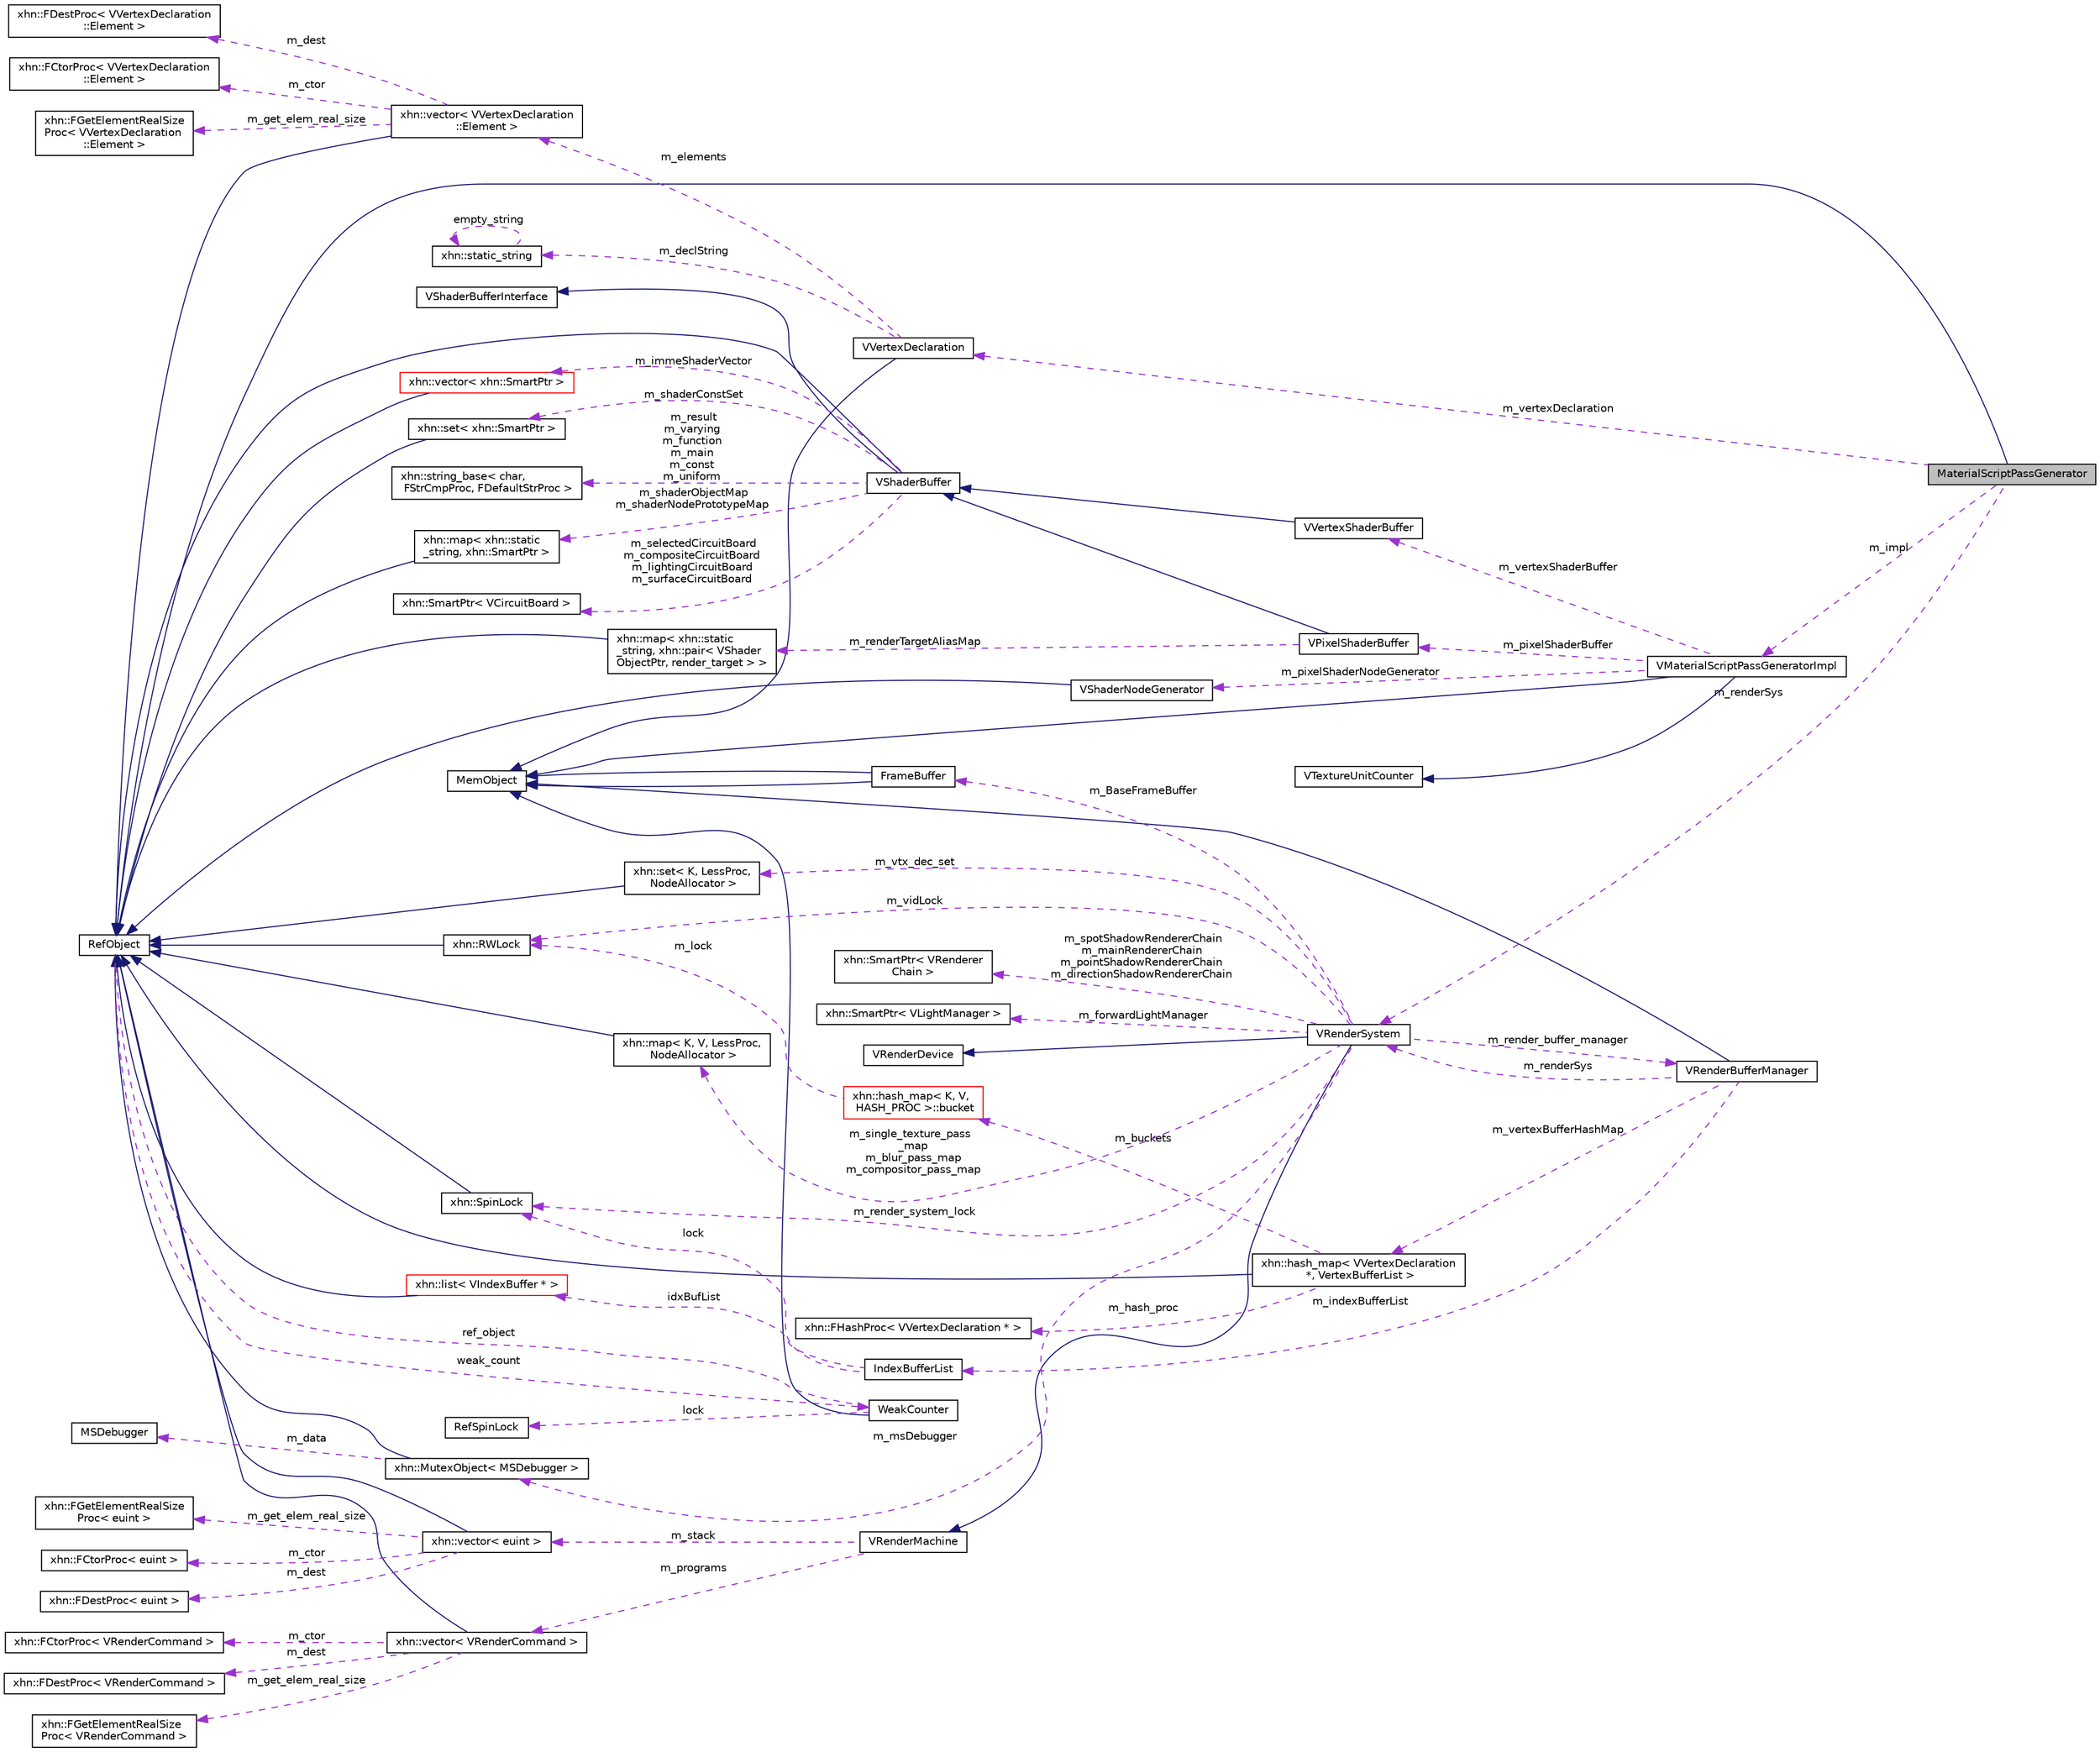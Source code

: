 digraph "MaterialScriptPassGenerator"
{
  edge [fontname="Helvetica",fontsize="10",labelfontname="Helvetica",labelfontsize="10"];
  node [fontname="Helvetica",fontsize="10",shape=record];
  rankdir="LR";
  Node1 [label="MaterialScriptPassGenerator",height=0.2,width=0.4,color="black", fillcolor="grey75", style="filled", fontcolor="black"];
  Node2 -> Node1 [dir="back",color="midnightblue",fontsize="10",style="solid",fontname="Helvetica"];
  Node2 [label="RefObject",height=0.2,width=0.4,color="black", fillcolor="white", style="filled",URL="$class_ref_object.html"];
  Node3 -> Node2 [dir="back",color="darkorchid3",fontsize="10",style="dashed",label=" weak_count" ,fontname="Helvetica"];
  Node3 [label="WeakCounter",height=0.2,width=0.4,color="black", fillcolor="white", style="filled",URL="$class_weak_counter.html",tooltip="WeakCounter. "];
  Node4 -> Node3 [dir="back",color="midnightblue",fontsize="10",style="solid",fontname="Helvetica"];
  Node4 [label="MemObject",height=0.2,width=0.4,color="black", fillcolor="white", style="filled",URL="$class_mem_object.html"];
  Node5 -> Node3 [dir="back",color="darkorchid3",fontsize="10",style="dashed",label=" lock" ,fontname="Helvetica"];
  Node5 [label="RefSpinLock",height=0.2,width=0.4,color="black", fillcolor="white", style="filled",URL="$class_ref_spin_lock.html"];
  Node2 -> Node3 [dir="back",color="darkorchid3",fontsize="10",style="dashed",label=" ref_object" ,fontname="Helvetica"];
  Node6 -> Node1 [dir="back",color="darkorchid3",fontsize="10",style="dashed",label=" m_renderSys" ,fontname="Helvetica"];
  Node6 [label="VRenderSystem",height=0.2,width=0.4,color="black", fillcolor="white", style="filled",URL="$class_v_render_system.html",tooltip="VRenderSystem 渲染系统 "];
  Node7 -> Node6 [dir="back",color="midnightblue",fontsize="10",style="solid",fontname="Helvetica"];
  Node7 [label="VRenderMachine",height=0.2,width=0.4,color="black", fillcolor="white", style="filled",URL="$class_v_render_machine.html"];
  Node8 -> Node7 [dir="back",color="darkorchid3",fontsize="10",style="dashed",label=" m_programs" ,fontname="Helvetica"];
  Node8 [label="xhn::vector\< VRenderCommand \>",height=0.2,width=0.4,color="black", fillcolor="white", style="filled",URL="$classxhn_1_1vector.html"];
  Node2 -> Node8 [dir="back",color="midnightblue",fontsize="10",style="solid",fontname="Helvetica"];
  Node9 -> Node8 [dir="back",color="darkorchid3",fontsize="10",style="dashed",label=" m_ctor" ,fontname="Helvetica"];
  Node9 [label="xhn::FCtorProc\< VRenderCommand \>",height=0.2,width=0.4,color="black", fillcolor="white", style="filled",URL="$structxhn_1_1_f_ctor_proc.html"];
  Node10 -> Node8 [dir="back",color="darkorchid3",fontsize="10",style="dashed",label=" m_dest" ,fontname="Helvetica"];
  Node10 [label="xhn::FDestProc\< VRenderCommand \>",height=0.2,width=0.4,color="black", fillcolor="white", style="filled",URL="$structxhn_1_1_f_dest_proc.html"];
  Node11 -> Node8 [dir="back",color="darkorchid3",fontsize="10",style="dashed",label=" m_get_elem_real_size" ,fontname="Helvetica"];
  Node11 [label="xhn::FGetElementRealSize\lProc\< VRenderCommand \>",height=0.2,width=0.4,color="black", fillcolor="white", style="filled",URL="$structxhn_1_1_f_get_element_real_size_proc.html"];
  Node12 -> Node7 [dir="back",color="darkorchid3",fontsize="10",style="dashed",label=" m_stack" ,fontname="Helvetica"];
  Node12 [label="xhn::vector\< euint \>",height=0.2,width=0.4,color="black", fillcolor="white", style="filled",URL="$classxhn_1_1vector.html"];
  Node2 -> Node12 [dir="back",color="midnightblue",fontsize="10",style="solid",fontname="Helvetica"];
  Node13 -> Node12 [dir="back",color="darkorchid3",fontsize="10",style="dashed",label=" m_get_elem_real_size" ,fontname="Helvetica"];
  Node13 [label="xhn::FGetElementRealSize\lProc\< euint \>",height=0.2,width=0.4,color="black", fillcolor="white", style="filled",URL="$structxhn_1_1_f_get_element_real_size_proc.html"];
  Node14 -> Node12 [dir="back",color="darkorchid3",fontsize="10",style="dashed",label=" m_ctor" ,fontname="Helvetica"];
  Node14 [label="xhn::FCtorProc\< euint \>",height=0.2,width=0.4,color="black", fillcolor="white", style="filled",URL="$structxhn_1_1_f_ctor_proc.html"];
  Node15 -> Node12 [dir="back",color="darkorchid3",fontsize="10",style="dashed",label=" m_dest" ,fontname="Helvetica"];
  Node15 [label="xhn::FDestProc\< euint \>",height=0.2,width=0.4,color="black", fillcolor="white", style="filled",URL="$structxhn_1_1_f_dest_proc.html"];
  Node16 -> Node6 [dir="back",color="midnightblue",fontsize="10",style="solid",fontname="Helvetica"];
  Node16 [label="VRenderDevice",height=0.2,width=0.4,color="black", fillcolor="white", style="filled",URL="$class_v_render_device.html"];
  Node17 -> Node6 [dir="back",color="darkorchid3",fontsize="10",style="dashed",label=" m_vidLock" ,fontname="Helvetica"];
  Node17 [label="xhn::RWLock",height=0.2,width=0.4,color="black", fillcolor="white", style="filled",URL="$classxhn_1_1_r_w_lock.html",tooltip="RWLock. "];
  Node2 -> Node17 [dir="back",color="midnightblue",fontsize="10",style="solid",fontname="Helvetica"];
  Node18 -> Node6 [dir="back",color="darkorchid3",fontsize="10",style="dashed",label=" m_render_buffer_manager" ,fontname="Helvetica"];
  Node18 [label="VRenderBufferManager",height=0.2,width=0.4,color="black", fillcolor="white", style="filled",URL="$class_v_render_buffer_manager.html",tooltip="VRenderBufferManager 渲染缓冲管理器 "];
  Node4 -> Node18 [dir="back",color="midnightblue",fontsize="10",style="solid",fontname="Helvetica"];
  Node19 -> Node18 [dir="back",color="darkorchid3",fontsize="10",style="dashed",label=" m_vertexBufferHashMap" ,fontname="Helvetica"];
  Node19 [label="xhn::hash_map\< VVertexDeclaration\l *, VertexBufferList \>",height=0.2,width=0.4,color="black", fillcolor="white", style="filled",URL="$classxhn_1_1hash__map.html"];
  Node2 -> Node19 [dir="back",color="midnightblue",fontsize="10",style="solid",fontname="Helvetica"];
  Node20 -> Node19 [dir="back",color="darkorchid3",fontsize="10",style="dashed",label=" m_hash_proc" ,fontname="Helvetica"];
  Node20 [label="xhn::FHashProc\< VVertexDeclaration * \>",height=0.2,width=0.4,color="black", fillcolor="white", style="filled",URL="$structxhn_1_1_f_hash_proc.html"];
  Node21 -> Node19 [dir="back",color="darkorchid3",fontsize="10",style="dashed",label=" m_buckets" ,fontname="Helvetica"];
  Node21 [label="xhn::hash_map\< K, V,\l HASH_PROC \>::bucket",height=0.2,width=0.4,color="red", fillcolor="white", style="filled",URL="$classxhn_1_1hash__map_1_1bucket.html"];
  Node17 -> Node21 [dir="back",color="darkorchid3",fontsize="10",style="dashed",label=" m_lock" ,fontname="Helvetica"];
  Node6 -> Node18 [dir="back",color="darkorchid3",fontsize="10",style="dashed",label=" m_renderSys" ,fontname="Helvetica"];
  Node22 -> Node18 [dir="back",color="darkorchid3",fontsize="10",style="dashed",label=" m_indexBufferList" ,fontname="Helvetica"];
  Node22 [label="IndexBufferList",height=0.2,width=0.4,color="black", fillcolor="white", style="filled",URL="$struct_index_buffer_list.html"];
  Node23 -> Node22 [dir="back",color="darkorchid3",fontsize="10",style="dashed",label=" lock" ,fontname="Helvetica"];
  Node23 [label="xhn::SpinLock",height=0.2,width=0.4,color="black", fillcolor="white", style="filled",URL="$classxhn_1_1_spin_lock.html",tooltip="SpinLock. "];
  Node2 -> Node23 [dir="back",color="midnightblue",fontsize="10",style="solid",fontname="Helvetica"];
  Node24 -> Node22 [dir="back",color="darkorchid3",fontsize="10",style="dashed",label=" idxBufList" ,fontname="Helvetica"];
  Node24 [label="xhn::list\< VIndexBuffer * \>",height=0.2,width=0.4,color="red", fillcolor="white", style="filled",URL="$classxhn_1_1list.html"];
  Node2 -> Node24 [dir="back",color="midnightblue",fontsize="10",style="solid",fontname="Helvetica"];
  Node25 -> Node6 [dir="back",color="darkorchid3",fontsize="10",style="dashed",label=" m_BaseFrameBuffer" ,fontname="Helvetica"];
  Node25 [label="FrameBuffer",height=0.2,width=0.4,color="black", fillcolor="white", style="filled",URL="$class_frame_buffer.html",tooltip="FrameBuffer 帧缓冲 "];
  Node4 -> Node25 [dir="back",color="midnightblue",fontsize="10",style="solid",fontname="Helvetica"];
  Node4 -> Node25 [dir="back",color="midnightblue",fontsize="10",style="solid",fontname="Helvetica"];
  Node26 -> Node6 [dir="back",color="darkorchid3",fontsize="10",style="dashed",label=" m_msDebugger" ,fontname="Helvetica"];
  Node26 [label="xhn::MutexObject\< MSDebugger \>",height=0.2,width=0.4,color="black", fillcolor="white", style="filled",URL="$classxhn_1_1_mutex_object.html"];
  Node2 -> Node26 [dir="back",color="midnightblue",fontsize="10",style="solid",fontname="Helvetica"];
  Node27 -> Node26 [dir="back",color="darkorchid3",fontsize="10",style="dashed",label=" m_data" ,fontname="Helvetica"];
  Node27 [label="MSDebugger",height=0.2,width=0.4,color="black", fillcolor="white", style="filled",URL="$class_m_s_debugger.html"];
  Node28 -> Node6 [dir="back",color="darkorchid3",fontsize="10",style="dashed",label=" m_single_texture_pass\l_map\nm_blur_pass_map\nm_compositor_pass_map" ,fontname="Helvetica"];
  Node28 [label="xhn::map\< K, V, LessProc,\l NodeAllocator \>",height=0.2,width=0.4,color="black", fillcolor="white", style="filled",URL="$classxhn_1_1map.html"];
  Node2 -> Node28 [dir="back",color="midnightblue",fontsize="10",style="solid",fontname="Helvetica"];
  Node29 -> Node6 [dir="back",color="darkorchid3",fontsize="10",style="dashed",label=" m_vtx_dec_set" ,fontname="Helvetica"];
  Node29 [label="xhn::set\< K, LessProc,\l NodeAllocator \>",height=0.2,width=0.4,color="black", fillcolor="white", style="filled",URL="$classxhn_1_1set.html"];
  Node2 -> Node29 [dir="back",color="midnightblue",fontsize="10",style="solid",fontname="Helvetica"];
  Node23 -> Node6 [dir="back",color="darkorchid3",fontsize="10",style="dashed",label=" m_render_system_lock" ,fontname="Helvetica"];
  Node30 -> Node6 [dir="back",color="darkorchid3",fontsize="10",style="dashed",label=" m_spotShadowRendererChain\nm_mainRendererChain\nm_pointShadowRendererChain\nm_directionShadowRendererChain" ,fontname="Helvetica"];
  Node30 [label="xhn::SmartPtr\< VRenderer\lChain \>",height=0.2,width=0.4,color="black", fillcolor="white", style="filled",URL="$classxhn_1_1_smart_ptr.html"];
  Node31 -> Node6 [dir="back",color="darkorchid3",fontsize="10",style="dashed",label=" m_forwardLightManager" ,fontname="Helvetica"];
  Node31 [label="xhn::SmartPtr\< VLightManager \>",height=0.2,width=0.4,color="black", fillcolor="white", style="filled",URL="$classxhn_1_1_smart_ptr.html"];
  Node32 -> Node1 [dir="back",color="darkorchid3",fontsize="10",style="dashed",label=" m_vertexDeclaration" ,fontname="Helvetica"];
  Node32 [label="VVertexDeclaration",height=0.2,width=0.4,color="black", fillcolor="white", style="filled",URL="$class_v_vertex_declaration.html"];
  Node4 -> Node32 [dir="back",color="midnightblue",fontsize="10",style="solid",fontname="Helvetica"];
  Node33 -> Node32 [dir="back",color="darkorchid3",fontsize="10",style="dashed",label=" m_elements" ,fontname="Helvetica"];
  Node33 [label="xhn::vector\< VVertexDeclaration\l::Element \>",height=0.2,width=0.4,color="black", fillcolor="white", style="filled",URL="$classxhn_1_1vector.html"];
  Node2 -> Node33 [dir="back",color="midnightblue",fontsize="10",style="solid",fontname="Helvetica"];
  Node34 -> Node33 [dir="back",color="darkorchid3",fontsize="10",style="dashed",label=" m_dest" ,fontname="Helvetica"];
  Node34 [label="xhn::FDestProc\< VVertexDeclaration\l::Element \>",height=0.2,width=0.4,color="black", fillcolor="white", style="filled",URL="$structxhn_1_1_f_dest_proc.html"];
  Node35 -> Node33 [dir="back",color="darkorchid3",fontsize="10",style="dashed",label=" m_ctor" ,fontname="Helvetica"];
  Node35 [label="xhn::FCtorProc\< VVertexDeclaration\l::Element \>",height=0.2,width=0.4,color="black", fillcolor="white", style="filled",URL="$structxhn_1_1_f_ctor_proc.html"];
  Node36 -> Node33 [dir="back",color="darkorchid3",fontsize="10",style="dashed",label=" m_get_elem_real_size" ,fontname="Helvetica"];
  Node36 [label="xhn::FGetElementRealSize\lProc\< VVertexDeclaration\l::Element \>",height=0.2,width=0.4,color="black", fillcolor="white", style="filled",URL="$structxhn_1_1_f_get_element_real_size_proc.html"];
  Node37 -> Node32 [dir="back",color="darkorchid3",fontsize="10",style="dashed",label=" m_declString" ,fontname="Helvetica"];
  Node37 [label="xhn::static_string",height=0.2,width=0.4,color="black", fillcolor="white", style="filled",URL="$classxhn_1_1static__string.html"];
  Node37 -> Node37 [dir="back",color="darkorchid3",fontsize="10",style="dashed",label=" empty_string" ,fontname="Helvetica"];
  Node38 -> Node1 [dir="back",color="darkorchid3",fontsize="10",style="dashed",label=" m_impl" ,fontname="Helvetica"];
  Node38 [label="VMaterialScriptPassGeneratorImpl",height=0.2,width=0.4,color="black", fillcolor="white", style="filled",URL="$class_v_material_script_pass_generator_impl.html"];
  Node4 -> Node38 [dir="back",color="midnightblue",fontsize="10",style="solid",fontname="Helvetica"];
  Node39 -> Node38 [dir="back",color="midnightblue",fontsize="10",style="solid",fontname="Helvetica"];
  Node39 [label="VTextureUnitCounter",height=0.2,width=0.4,color="black", fillcolor="white", style="filled",URL="$class_v_texture_unit_counter.html"];
  Node40 -> Node38 [dir="back",color="darkorchid3",fontsize="10",style="dashed",label=" m_vertexShaderBuffer" ,fontname="Helvetica"];
  Node40 [label="VVertexShaderBuffer",height=0.2,width=0.4,color="black", fillcolor="white", style="filled",URL="$class_v_vertex_shader_buffer.html"];
  Node41 -> Node40 [dir="back",color="midnightblue",fontsize="10",style="solid",fontname="Helvetica"];
  Node41 [label="VShaderBuffer",height=0.2,width=0.4,color="black", fillcolor="white", style="filled",URL="$class_v_shader_buffer.html"];
  Node42 -> Node41 [dir="back",color="midnightblue",fontsize="10",style="solid",fontname="Helvetica"];
  Node42 [label="VShaderBufferInterface",height=0.2,width=0.4,color="black", fillcolor="white", style="filled",URL="$class_v_shader_buffer_interface.html"];
  Node2 -> Node41 [dir="back",color="midnightblue",fontsize="10",style="solid",fontname="Helvetica"];
  Node43 -> Node41 [dir="back",color="darkorchid3",fontsize="10",style="dashed",label=" m_result\nm_varying\nm_function\nm_main\nm_const\nm_uniform" ,fontname="Helvetica"];
  Node43 [label="xhn::string_base\< char,\l FStrCmpProc, FDefaultStrProc \>",height=0.2,width=0.4,color="black", fillcolor="white", style="filled",URL="$classxhn_1_1string__base.html"];
  Node44 -> Node41 [dir="back",color="darkorchid3",fontsize="10",style="dashed",label=" m_immeShaderVector" ,fontname="Helvetica"];
  Node44 [label="xhn::vector\< xhn::SmartPtr \>",height=0.2,width=0.4,color="red", fillcolor="white", style="filled",URL="$classxhn_1_1vector.html"];
  Node2 -> Node44 [dir="back",color="midnightblue",fontsize="10",style="solid",fontname="Helvetica"];
  Node45 -> Node41 [dir="back",color="darkorchid3",fontsize="10",style="dashed",label=" m_shaderConstSet" ,fontname="Helvetica"];
  Node45 [label="xhn::set\< xhn::SmartPtr \>",height=0.2,width=0.4,color="black", fillcolor="white", style="filled",URL="$classxhn_1_1set.html"];
  Node2 -> Node45 [dir="back",color="midnightblue",fontsize="10",style="solid",fontname="Helvetica"];
  Node46 -> Node41 [dir="back",color="darkorchid3",fontsize="10",style="dashed",label=" m_shaderObjectMap\nm_shaderNodePrototypeMap" ,fontname="Helvetica"];
  Node46 [label="xhn::map\< xhn::static\l_string, xhn::SmartPtr \>",height=0.2,width=0.4,color="black", fillcolor="white", style="filled",URL="$classxhn_1_1map.html"];
  Node2 -> Node46 [dir="back",color="midnightblue",fontsize="10",style="solid",fontname="Helvetica"];
  Node47 -> Node41 [dir="back",color="darkorchid3",fontsize="10",style="dashed",label=" m_selectedCircuitBoard\nm_compositeCircuitBoard\nm_lightingCircuitBoard\nm_surfaceCircuitBoard" ,fontname="Helvetica"];
  Node47 [label="xhn::SmartPtr\< VCircuitBoard \>",height=0.2,width=0.4,color="black", fillcolor="white", style="filled",URL="$classxhn_1_1_smart_ptr.html"];
  Node48 -> Node38 [dir="back",color="darkorchid3",fontsize="10",style="dashed",label=" m_pixelShaderNodeGenerator" ,fontname="Helvetica"];
  Node48 [label="VShaderNodeGenerator",height=0.2,width=0.4,color="black", fillcolor="white", style="filled",URL="$class_v_shader_node_generator.html"];
  Node2 -> Node48 [dir="back",color="midnightblue",fontsize="10",style="solid",fontname="Helvetica"];
  Node49 -> Node38 [dir="back",color="darkorchid3",fontsize="10",style="dashed",label=" m_pixelShaderBuffer" ,fontname="Helvetica"];
  Node49 [label="VPixelShaderBuffer",height=0.2,width=0.4,color="black", fillcolor="white", style="filled",URL="$class_v_pixel_shader_buffer.html"];
  Node41 -> Node49 [dir="back",color="midnightblue",fontsize="10",style="solid",fontname="Helvetica"];
  Node50 -> Node49 [dir="back",color="darkorchid3",fontsize="10",style="dashed",label=" m_renderTargetAliasMap" ,fontname="Helvetica"];
  Node50 [label="xhn::map\< xhn::static\l_string, xhn::pair\< VShader\lObjectPtr, render_target \> \>",height=0.2,width=0.4,color="black", fillcolor="white", style="filled",URL="$classxhn_1_1map.html"];
  Node2 -> Node50 [dir="back",color="midnightblue",fontsize="10",style="solid",fontname="Helvetica"];
}
